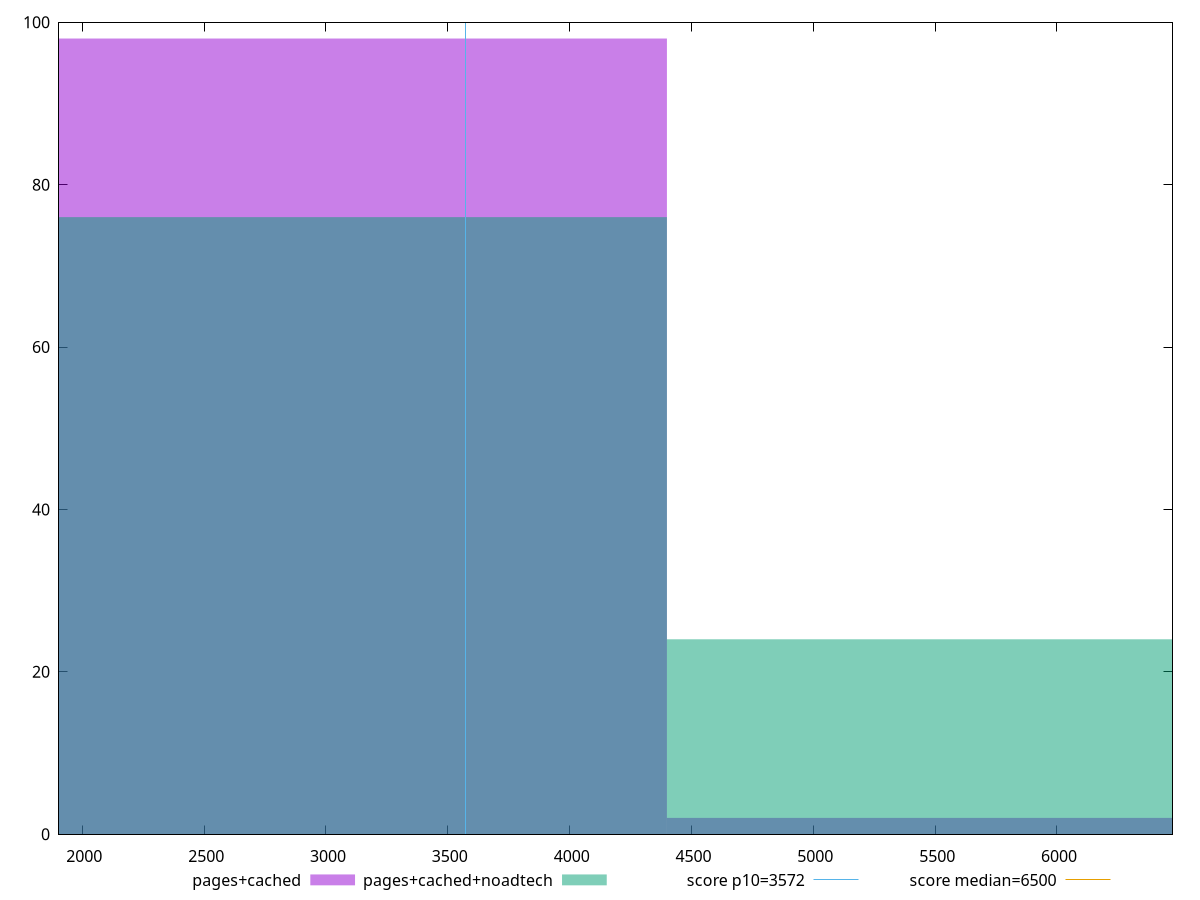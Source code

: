 reset

$pagesCached <<EOF
2932.8326536109344 98
5865.665307221869 2
EOF

$pagesCachedNoadtech <<EOF
2932.8326536109344 76
5865.665307221869 24
EOF

set key outside below
set boxwidth 2932.8326536109344
set xrange [1904.3046:6474.110699999999]
set yrange [0:100]
set trange [0:100]
set style fill transparent solid 0.5 noborder

set parametric
set terminal svg size 640, 500 enhanced background rgb 'white'
set output "report_00019_2021-02-10T18-14-37.922Z//first-cpu-idle/comparison/histogram/1_vs_2.svg"

plot $pagesCached title "pages+cached" with boxes, \
     $pagesCachedNoadtech title "pages+cached+noadtech" with boxes, \
     3572,t title "score p10=3572", \
     6500,t title "score median=6500"

reset

